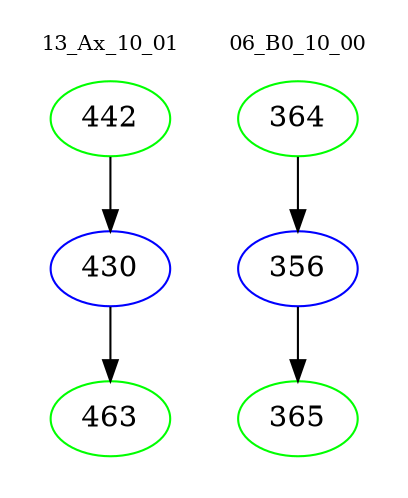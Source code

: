 digraph{
subgraph cluster_0 {
color = white
label = "13_Ax_10_01";
fontsize=10;
T0_442 [label="442", color="green"]
T0_442 -> T0_430 [color="black"]
T0_430 [label="430", color="blue"]
T0_430 -> T0_463 [color="black"]
T0_463 [label="463", color="green"]
}
subgraph cluster_1 {
color = white
label = "06_B0_10_00";
fontsize=10;
T1_364 [label="364", color="green"]
T1_364 -> T1_356 [color="black"]
T1_356 [label="356", color="blue"]
T1_356 -> T1_365 [color="black"]
T1_365 [label="365", color="green"]
}
}
